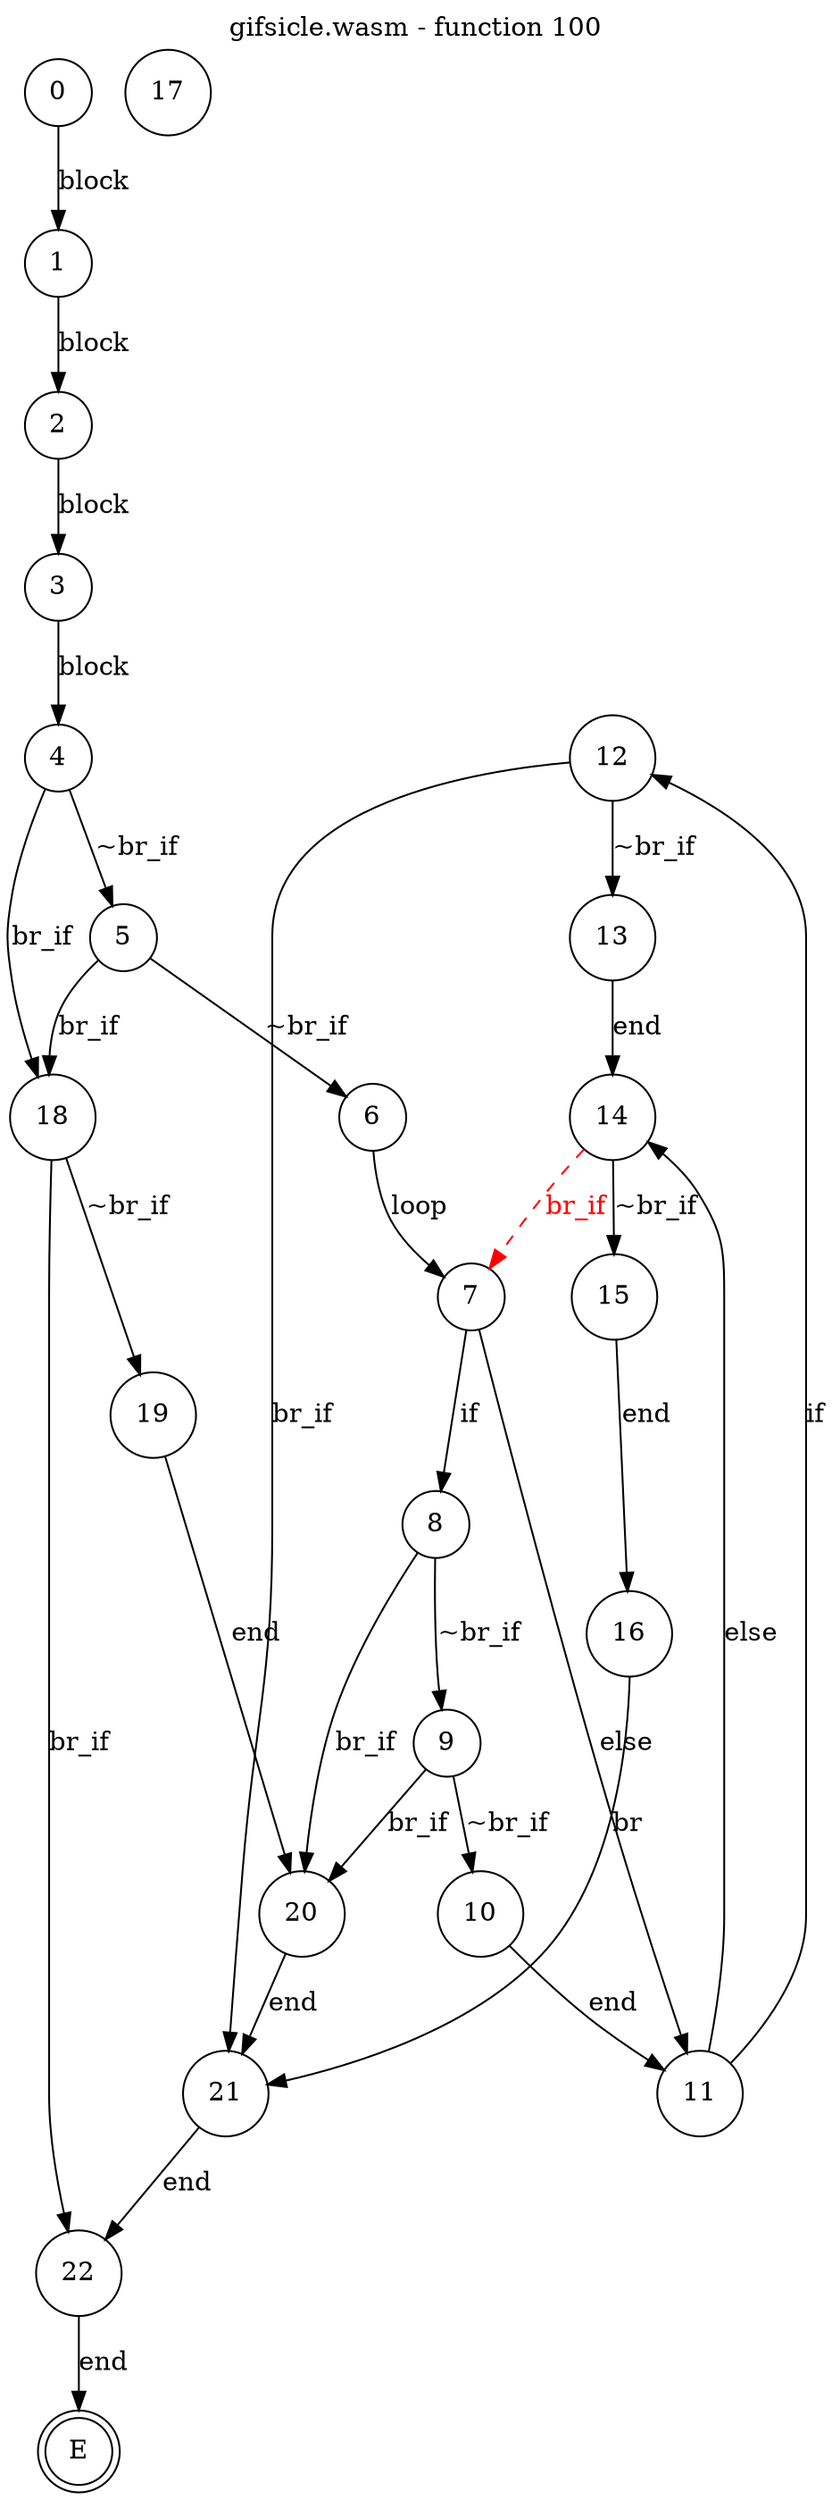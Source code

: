 digraph finite_state_machine {
    label = "gifsicle.wasm - function 100"
    labelloc =  t
    labelfontsize = 16
    labelfontcolor = black
    labelfontname = "Helvetica"
    node [shape = doublecircle]; E ;
node [shape=circle, fontcolor=black, style="", label="0"]0
node [shape=circle, fontcolor=black, style="", label="1"]1
node [shape=circle, fontcolor=black, style="", label="2"]2
node [shape=circle, fontcolor=black, style="", label="3"]3
node [shape=circle, fontcolor=black, style="", label="4"]4
node [shape=circle, fontcolor=black, style="", label="5"]5
node [shape=circle, fontcolor=black, style="", label="6"]6
node [shape=circle, fontcolor=black, style="", label="7"]7
node [shape=circle, fontcolor=black, style="", label="8"]8
node [shape=circle, fontcolor=black, style="", label="9"]9
node [shape=circle, fontcolor=black, style="", label="10"]10
node [shape=circle, fontcolor=black, style="", label="11"]11
node [shape=circle, fontcolor=black, style="", label="12"]12
node [shape=circle, fontcolor=black, style="", label="13"]13
node [shape=circle, fontcolor=black, style="", label="14"]14
node [shape=circle, fontcolor=black, style="", label="15"]15
node [shape=circle, fontcolor=black, style="", label="16"]16
node [shape=circle, fontcolor=black, style="", label="17"]17
node [shape=circle, fontcolor=black, style="", label="18"]18
node [shape=circle, fontcolor=black, style="", label="19"]19
node [shape=circle, fontcolor=black, style="", label="20"]20
node [shape=circle, fontcolor=black, style="", label="21"]21
node [shape=circle, fontcolor=black, style="", label="22"]22
node [shape=circle, fontcolor=black, style="", label="E"]E
    0 -> 1[label="block"];
    1 -> 2[label="block"];
    2 -> 3[label="block"];
    3 -> 4[label="block"];
    4 -> 5[label="~br_if"];
    4 -> 18[label="br_if"];
    5 -> 6[label="~br_if"];
    5 -> 18[label="br_if"];
    6 -> 7[label="loop"];
    7 -> 8[label="if"];
    7 -> 11[label="else"];
    8 -> 9[label="~br_if"];
    8 -> 20[label="br_if"];
    9 -> 10[label="~br_if"];
    9 -> 20[label="br_if"];
    10 -> 11[label="end"];
    11 -> 12[label="if"];
    11 -> 14[label="else"];
    12 -> 13[label="~br_if"];
    12 -> 21[label="br_if"];
    13 -> 14[label="end"];
    14 -> 15[label="~br_if"];
    14 -> 7[style="dashed" color="red" fontcolor="red" label="br_if"];
    15 -> 16[label="end"];
    16 -> 21[label="br"];
    18 -> 19[label="~br_if"];
    18 -> 22[label="br_if"];
    19 -> 20[label="end"];
    20 -> 21[label="end"];
    21 -> 22[label="end"];
    22 -> E[label="end"];
}

